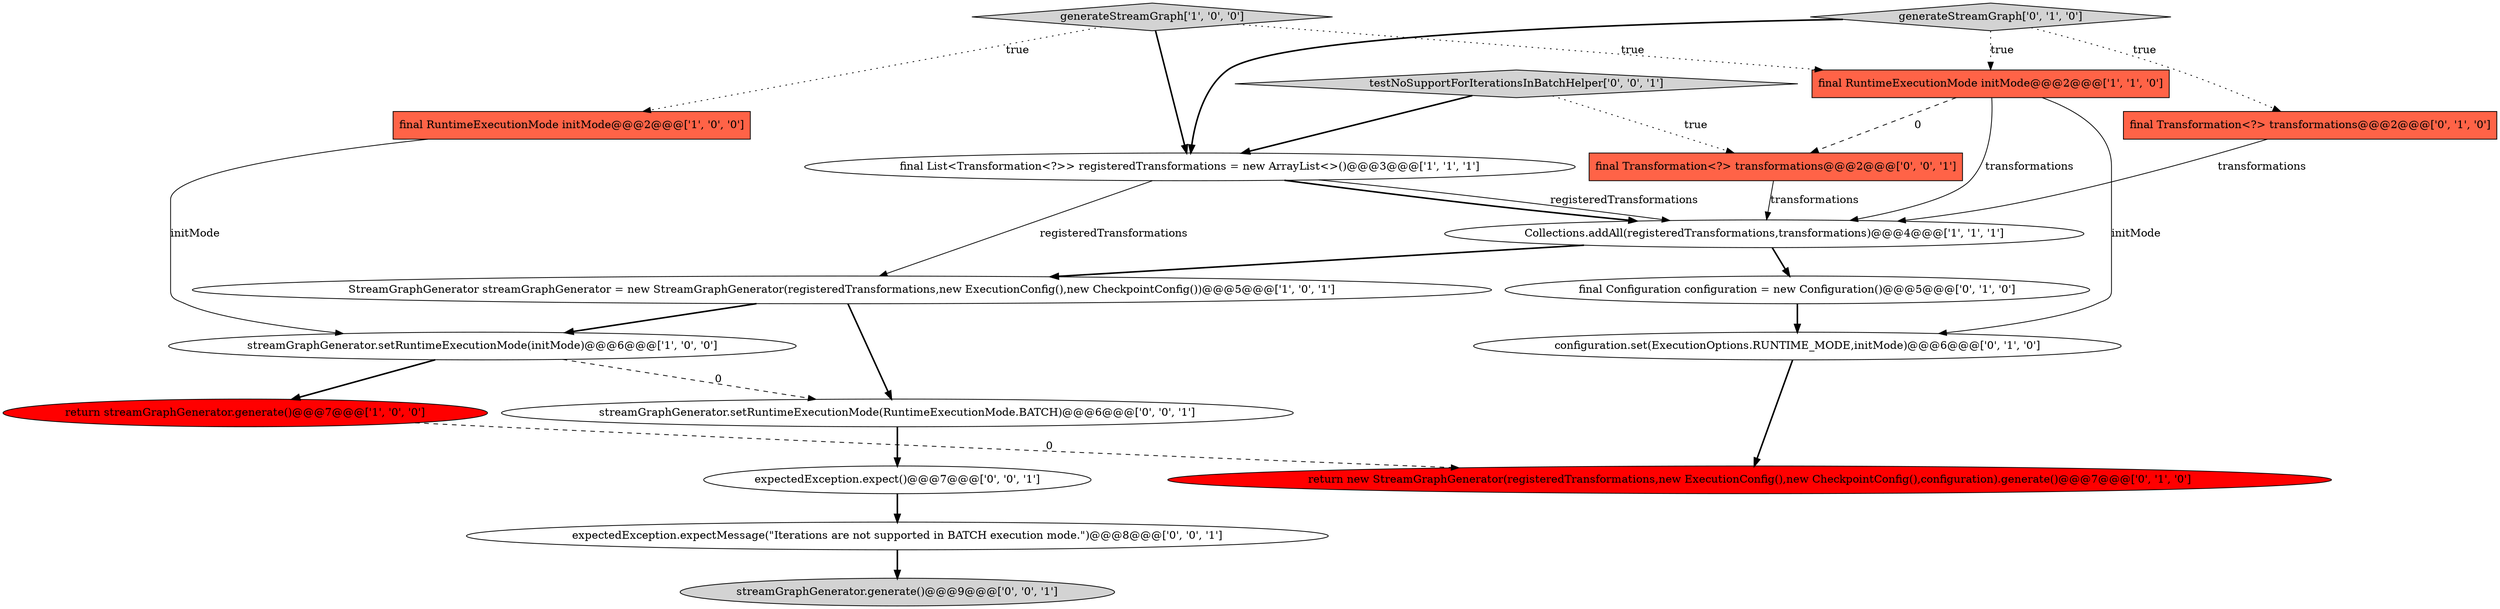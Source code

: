 digraph {
15 [style = filled, label = "final Transformation<?> transformations@@@2@@@['0', '0', '1']", fillcolor = tomato, shape = box image = "AAA0AAABBB3BBB"];
16 [style = filled, label = "streamGraphGenerator.generate()@@@9@@@['0', '0', '1']", fillcolor = lightgray, shape = ellipse image = "AAA0AAABBB3BBB"];
4 [style = filled, label = "final List<Transformation<?>> registeredTransformations = new ArrayList<>()@@@3@@@['1', '1', '1']", fillcolor = white, shape = ellipse image = "AAA0AAABBB1BBB"];
9 [style = filled, label = "final Configuration configuration = new Configuration()@@@5@@@['0', '1', '0']", fillcolor = white, shape = ellipse image = "AAA0AAABBB2BBB"];
11 [style = filled, label = "generateStreamGraph['0', '1', '0']", fillcolor = lightgray, shape = diamond image = "AAA0AAABBB2BBB"];
8 [style = filled, label = "configuration.set(ExecutionOptions.RUNTIME_MODE,initMode)@@@6@@@['0', '1', '0']", fillcolor = white, shape = ellipse image = "AAA0AAABBB2BBB"];
5 [style = filled, label = "StreamGraphGenerator streamGraphGenerator = new StreamGraphGenerator(registeredTransformations,new ExecutionConfig(),new CheckpointConfig())@@@5@@@['1', '0', '1']", fillcolor = white, shape = ellipse image = "AAA0AAABBB1BBB"];
18 [style = filled, label = "expectedException.expectMessage(\"Iterations are not supported in BATCH execution mode.\")@@@8@@@['0', '0', '1']", fillcolor = white, shape = ellipse image = "AAA0AAABBB3BBB"];
3 [style = filled, label = "return streamGraphGenerator.generate()@@@7@@@['1', '0', '0']", fillcolor = red, shape = ellipse image = "AAA1AAABBB1BBB"];
7 [style = filled, label = "final RuntimeExecutionMode initMode@@@2@@@['1', '1', '0']", fillcolor = tomato, shape = box image = "AAA0AAABBB1BBB"];
12 [style = filled, label = "final Transformation<?> transformations@@@2@@@['0', '1', '0']", fillcolor = tomato, shape = box image = "AAA0AAABBB2BBB"];
17 [style = filled, label = "expectedException.expect()@@@7@@@['0', '0', '1']", fillcolor = white, shape = ellipse image = "AAA0AAABBB3BBB"];
2 [style = filled, label = "Collections.addAll(registeredTransformations,transformations)@@@4@@@['1', '1', '1']", fillcolor = white, shape = ellipse image = "AAA0AAABBB1BBB"];
0 [style = filled, label = "final RuntimeExecutionMode initMode@@@2@@@['1', '0', '0']", fillcolor = tomato, shape = box image = "AAA0AAABBB1BBB"];
14 [style = filled, label = "streamGraphGenerator.setRuntimeExecutionMode(RuntimeExecutionMode.BATCH)@@@6@@@['0', '0', '1']", fillcolor = white, shape = ellipse image = "AAA0AAABBB3BBB"];
13 [style = filled, label = "testNoSupportForIterationsInBatchHelper['0', '0', '1']", fillcolor = lightgray, shape = diamond image = "AAA0AAABBB3BBB"];
6 [style = filled, label = "streamGraphGenerator.setRuntimeExecutionMode(initMode)@@@6@@@['1', '0', '0']", fillcolor = white, shape = ellipse image = "AAA0AAABBB1BBB"];
1 [style = filled, label = "generateStreamGraph['1', '0', '0']", fillcolor = lightgray, shape = diamond image = "AAA0AAABBB1BBB"];
10 [style = filled, label = "return new StreamGraphGenerator(registeredTransformations,new ExecutionConfig(),new CheckpointConfig(),configuration).generate()@@@7@@@['0', '1', '0']", fillcolor = red, shape = ellipse image = "AAA1AAABBB2BBB"];
11->7 [style = dotted, label="true"];
6->3 [style = bold, label=""];
8->10 [style = bold, label=""];
1->4 [style = bold, label=""];
11->4 [style = bold, label=""];
15->2 [style = solid, label="transformations"];
11->12 [style = dotted, label="true"];
14->17 [style = bold, label=""];
4->2 [style = bold, label=""];
2->9 [style = bold, label=""];
5->14 [style = bold, label=""];
6->14 [style = dashed, label="0"];
0->6 [style = solid, label="initMode"];
9->8 [style = bold, label=""];
1->7 [style = dotted, label="true"];
4->2 [style = solid, label="registeredTransformations"];
12->2 [style = solid, label="transformations"];
5->6 [style = bold, label=""];
4->5 [style = solid, label="registeredTransformations"];
7->15 [style = dashed, label="0"];
13->15 [style = dotted, label="true"];
3->10 [style = dashed, label="0"];
1->0 [style = dotted, label="true"];
7->8 [style = solid, label="initMode"];
7->2 [style = solid, label="transformations"];
17->18 [style = bold, label=""];
2->5 [style = bold, label=""];
13->4 [style = bold, label=""];
18->16 [style = bold, label=""];
}
